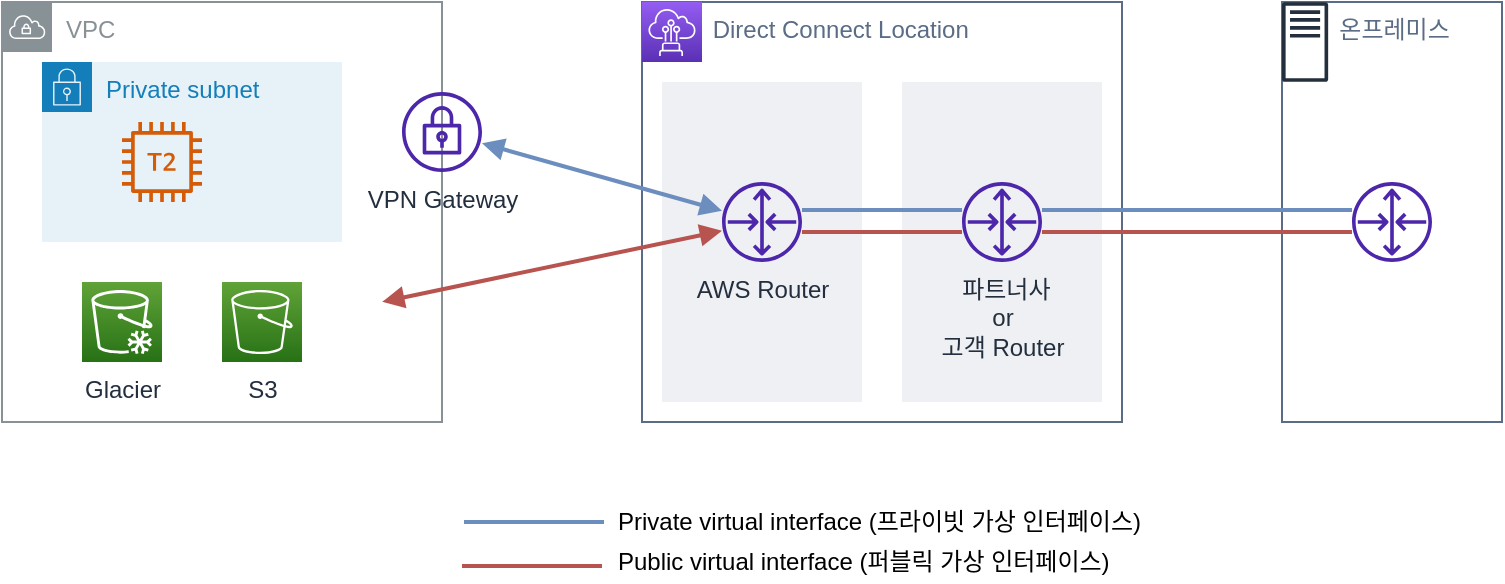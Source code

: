 <mxfile version="20.8.10" type="device"><diagram name="페이지-1" id="EQrZ4i12PXp80yAVO4Sz"><mxGraphModel dx="1114" dy="894" grid="1" gridSize="10" guides="1" tooltips="1" connect="1" arrows="1" fold="1" page="1" pageScale="1" pageWidth="827" pageHeight="1169" math="0" shadow="0"><root><mxCell id="0"/><mxCell id="1" parent="0"/><mxCell id="OJ-ids2aiYlqd2IBkLed-1" value="VPC" style="sketch=0;outlineConnect=0;gradientColor=none;html=1;whiteSpace=wrap;fontSize=12;fontStyle=0;shape=mxgraph.aws4.group;grIcon=mxgraph.aws4.group_vpc;strokeColor=#879196;fillColor=none;verticalAlign=top;align=left;spacingLeft=30;fontColor=#879196;dashed=0;" vertex="1" parent="1"><mxGeometry x="40" y="120" width="220" height="210" as="geometry"/></mxCell><mxCell id="OJ-ids2aiYlqd2IBkLed-3" value="        온프레미스" style="fillColor=none;strokeColor=#5A6C86;verticalAlign=top;fontStyle=0;fontColor=#5A6C86;align=left;" vertex="1" parent="1"><mxGeometry x="680" y="120" width="110" height="210" as="geometry"/></mxCell><mxCell id="OJ-ids2aiYlqd2IBkLed-4" value="          Direct Connect Location" style="fillColor=none;strokeColor=#5A6C86;verticalAlign=top;fontStyle=0;fontColor=#5A6C86;align=left;" vertex="1" parent="1"><mxGeometry x="360" y="120" width="240" height="210" as="geometry"/></mxCell><mxCell id="OJ-ids2aiYlqd2IBkLed-5" value="Private subnet" style="points=[[0,0],[0.25,0],[0.5,0],[0.75,0],[1,0],[1,0.25],[1,0.5],[1,0.75],[1,1],[0.75,1],[0.5,1],[0.25,1],[0,1],[0,0.75],[0,0.5],[0,0.25]];outlineConnect=0;gradientColor=none;html=1;whiteSpace=wrap;fontSize=12;fontStyle=0;container=1;pointerEvents=0;collapsible=0;recursiveResize=0;shape=mxgraph.aws4.group;grIcon=mxgraph.aws4.group_security_group;grStroke=0;strokeColor=#147EBA;fillColor=#E6F2F8;verticalAlign=top;align=left;spacingLeft=30;fontColor=#147EBA;dashed=0;" vertex="1" parent="1"><mxGeometry x="60" y="150" width="150" height="90" as="geometry"/></mxCell><mxCell id="OJ-ids2aiYlqd2IBkLed-6" value="" style="sketch=0;outlineConnect=0;fontColor=#232F3E;gradientColor=none;fillColor=#D45B07;strokeColor=none;dashed=0;verticalLabelPosition=bottom;verticalAlign=top;align=center;html=1;fontSize=12;fontStyle=0;aspect=fixed;pointerEvents=1;shape=mxgraph.aws4.t2_instance;" vertex="1" parent="1"><mxGeometry x="100" y="180" width="40" height="40" as="geometry"/></mxCell><mxCell id="OJ-ids2aiYlqd2IBkLed-7" value="VPN Gateway" style="sketch=0;outlineConnect=0;fontColor=#232F3E;gradientColor=none;fillColor=#4D27AA;strokeColor=none;dashed=0;verticalLabelPosition=bottom;verticalAlign=top;align=center;html=1;fontSize=12;fontStyle=0;aspect=fixed;pointerEvents=1;shape=mxgraph.aws4.vpn_gateway;" vertex="1" parent="1"><mxGeometry x="240" y="165" width="40" height="40" as="geometry"/></mxCell><mxCell id="OJ-ids2aiYlqd2IBkLed-8" value="S3" style="sketch=0;points=[[0,0,0],[0.25,0,0],[0.5,0,0],[0.75,0,0],[1,0,0],[0,1,0],[0.25,1,0],[0.5,1,0],[0.75,1,0],[1,1,0],[0,0.25,0],[0,0.5,0],[0,0.75,0],[1,0.25,0],[1,0.5,0],[1,0.75,0]];outlineConnect=0;fontColor=#232F3E;gradientColor=#60A337;gradientDirection=north;fillColor=#277116;strokeColor=#ffffff;dashed=0;verticalLabelPosition=bottom;verticalAlign=top;align=center;html=1;fontSize=12;fontStyle=0;aspect=fixed;shape=mxgraph.aws4.resourceIcon;resIcon=mxgraph.aws4.s3;" vertex="1" parent="1"><mxGeometry x="150" y="260" width="40" height="40" as="geometry"/></mxCell><mxCell id="OJ-ids2aiYlqd2IBkLed-9" value="Glacier" style="sketch=0;points=[[0,0,0],[0.25,0,0],[0.5,0,0],[0.75,0,0],[1,0,0],[0,1,0],[0.25,1,0],[0.5,1,0],[0.75,1,0],[1,1,0],[0,0.25,0],[0,0.5,0],[0,0.75,0],[1,0.25,0],[1,0.5,0],[1,0.75,0]];outlineConnect=0;fontColor=#232F3E;gradientColor=#60A337;gradientDirection=north;fillColor=#277116;strokeColor=#ffffff;dashed=0;verticalLabelPosition=bottom;verticalAlign=top;align=center;html=1;fontSize=12;fontStyle=0;aspect=fixed;shape=mxgraph.aws4.resourceIcon;resIcon=mxgraph.aws4.glacier;" vertex="1" parent="1"><mxGeometry x="80" y="260" width="40" height="40" as="geometry"/></mxCell><mxCell id="OJ-ids2aiYlqd2IBkLed-10" value="" style="sketch=0;points=[[0,0,0],[0.25,0,0],[0.5,0,0],[0.75,0,0],[1,0,0],[0,1,0],[0.25,1,0],[0.5,1,0],[0.75,1,0],[1,1,0],[0,0.25,0],[0,0.5,0],[0,0.75,0],[1,0.25,0],[1,0.5,0],[1,0.75,0]];outlineConnect=0;fontColor=#232F3E;gradientColor=#945DF2;gradientDirection=north;fillColor=#5A30B5;strokeColor=#ffffff;dashed=0;verticalLabelPosition=bottom;verticalAlign=top;align=center;html=1;fontSize=12;fontStyle=0;aspect=fixed;shape=mxgraph.aws4.resourceIcon;resIcon=mxgraph.aws4.direct_connect;" vertex="1" parent="1"><mxGeometry x="360" y="120" width="30" height="30" as="geometry"/></mxCell><mxCell id="OJ-ids2aiYlqd2IBkLed-11" value="" style="fillColor=#EFF0F3;strokeColor=none;dashed=0;verticalAlign=top;fontStyle=0;fontColor=#232F3D;" vertex="1" parent="1"><mxGeometry x="370" y="160" width="100" height="160" as="geometry"/></mxCell><mxCell id="OJ-ids2aiYlqd2IBkLed-12" value="" style="fillColor=#EFF0F3;strokeColor=none;dashed=0;verticalAlign=top;fontStyle=0;fontColor=#232F3D;" vertex="1" parent="1"><mxGeometry x="490" y="160" width="100" height="160" as="geometry"/></mxCell><mxCell id="OJ-ids2aiYlqd2IBkLed-21" style="edgeStyle=orthogonalEdgeStyle;rounded=0;orthogonalLoop=1;jettySize=auto;html=1;startArrow=none;startFill=0;endArrow=none;endFill=0;fillColor=#dae8fc;strokeColor=#6c8ebf;strokeWidth=2;" edge="1" parent="1"><mxGeometry relative="1" as="geometry"><mxPoint x="440" y="224" as="sourcePoint"/><mxPoint x="520" y="224" as="targetPoint"/></mxGeometry></mxCell><mxCell id="OJ-ids2aiYlqd2IBkLed-24" style="edgeStyle=orthogonalEdgeStyle;rounded=0;orthogonalLoop=1;jettySize=auto;html=1;startArrow=none;startFill=0;endArrow=none;endFill=0;fillColor=#f8cecc;strokeColor=#b85450;strokeWidth=2;" edge="1" parent="1"><mxGeometry relative="1" as="geometry"><mxPoint x="440" y="235" as="sourcePoint"/><mxPoint x="520" y="235" as="targetPoint"/></mxGeometry></mxCell><mxCell id="OJ-ids2aiYlqd2IBkLed-13" value="AWS Router" style="sketch=0;outlineConnect=0;fontColor=#232F3E;gradientColor=none;fillColor=#4D27AA;strokeColor=none;dashed=0;verticalLabelPosition=bottom;verticalAlign=top;align=center;html=1;fontSize=12;fontStyle=0;aspect=fixed;pointerEvents=1;shape=mxgraph.aws4.router;" vertex="1" parent="1"><mxGeometry x="400" y="210" width="40" height="40" as="geometry"/></mxCell><mxCell id="OJ-ids2aiYlqd2IBkLed-22" style="edgeStyle=orthogonalEdgeStyle;rounded=0;orthogonalLoop=1;jettySize=auto;html=1;startArrow=none;startFill=0;endArrow=none;endFill=0;fillColor=#dae8fc;strokeColor=#6c8ebf;strokeWidth=2;" edge="1" parent="1"><mxGeometry relative="1" as="geometry"><mxPoint x="560" y="224" as="sourcePoint"/><mxPoint x="715" y="224" as="targetPoint"/></mxGeometry></mxCell><mxCell id="OJ-ids2aiYlqd2IBkLed-25" style="edgeStyle=orthogonalEdgeStyle;rounded=0;orthogonalLoop=1;jettySize=auto;html=1;startArrow=none;startFill=0;endArrow=none;endFill=0;fillColor=#f8cecc;strokeColor=#b85450;strokeWidth=2;" edge="1" parent="1"><mxGeometry relative="1" as="geometry"><mxPoint x="560" y="235" as="sourcePoint"/><mxPoint x="715" y="235" as="targetPoint"/></mxGeometry></mxCell><mxCell id="OJ-ids2aiYlqd2IBkLed-14" value="&amp;nbsp;파트너사&lt;br&gt;or&lt;br&gt;고객 Router" style="sketch=0;outlineConnect=0;fontColor=#232F3E;gradientColor=none;fillColor=#4D27AA;strokeColor=none;dashed=0;verticalLabelPosition=bottom;verticalAlign=top;align=center;html=1;fontSize=12;fontStyle=0;aspect=fixed;pointerEvents=1;shape=mxgraph.aws4.router;" vertex="1" parent="1"><mxGeometry x="520" y="210" width="40" height="40" as="geometry"/></mxCell><mxCell id="OJ-ids2aiYlqd2IBkLed-15" value="" style="sketch=0;outlineConnect=0;fontColor=#232F3E;gradientColor=none;fillColor=#232F3D;strokeColor=none;dashed=0;verticalLabelPosition=bottom;verticalAlign=top;align=center;html=1;fontSize=12;fontStyle=0;aspect=fixed;pointerEvents=1;shape=mxgraph.aws4.traditional_server;" vertex="1" parent="1"><mxGeometry x="680" y="120" width="23.08" height="40" as="geometry"/></mxCell><mxCell id="OJ-ids2aiYlqd2IBkLed-17" value="" style="sketch=0;outlineConnect=0;fontColor=#232F3E;gradientColor=none;fillColor=#4D27AA;strokeColor=none;dashed=0;verticalLabelPosition=bottom;verticalAlign=top;align=center;html=1;fontSize=12;fontStyle=0;aspect=fixed;pointerEvents=1;shape=mxgraph.aws4.router;" vertex="1" parent="1"><mxGeometry x="715" y="210" width="40" height="40" as="geometry"/></mxCell><mxCell id="OJ-ids2aiYlqd2IBkLed-18" value="" style="endArrow=block;startArrow=block;html=1;rounded=0;endFill=1;startFill=1;fillColor=#dae8fc;strokeColor=#6c8ebf;strokeWidth=2;" edge="1" parent="1" source="OJ-ids2aiYlqd2IBkLed-7" target="OJ-ids2aiYlqd2IBkLed-13"><mxGeometry width="50" height="50" relative="1" as="geometry"><mxPoint x="390" y="480" as="sourcePoint"/><mxPoint x="440" y="430" as="targetPoint"/></mxGeometry></mxCell><mxCell id="OJ-ids2aiYlqd2IBkLed-23" value="" style="endArrow=block;startArrow=block;html=1;rounded=0;endFill=1;startFill=1;fillColor=#f8cecc;strokeColor=#b85450;exitX=0.864;exitY=0.714;exitDx=0;exitDy=0;exitPerimeter=0;strokeWidth=2;" edge="1" parent="1" source="OJ-ids2aiYlqd2IBkLed-1"><mxGeometry width="50" height="50" relative="1" as="geometry"><mxPoint x="280" y="200.625" as="sourcePoint"/><mxPoint x="400" y="234.375" as="targetPoint"/></mxGeometry></mxCell><mxCell id="OJ-ids2aiYlqd2IBkLed-26" value="" style="endArrow=none;html=1;rounded=0;fillColor=#dae8fc;strokeColor=#6c8ebf;strokeWidth=2;" edge="1" parent="1"><mxGeometry width="50" height="50" relative="1" as="geometry"><mxPoint x="271" y="380" as="sourcePoint"/><mxPoint x="341" y="380" as="targetPoint"/></mxGeometry></mxCell><mxCell id="OJ-ids2aiYlqd2IBkLed-27" value="" style="endArrow=none;html=1;rounded=0;fillColor=#f8cecc;strokeColor=#b85450;strokeWidth=2;" edge="1" parent="1"><mxGeometry width="50" height="50" relative="1" as="geometry"><mxPoint x="270" y="402" as="sourcePoint"/><mxPoint x="340" y="402" as="targetPoint"/></mxGeometry></mxCell><mxCell id="OJ-ids2aiYlqd2IBkLed-28" value="Private virtual interface (프라이빗 가상 인터페이스)" style="text;html=1;strokeColor=none;fillColor=none;align=left;verticalAlign=middle;whiteSpace=wrap;rounded=0;" vertex="1" parent="1"><mxGeometry x="346" y="370" width="270" height="20" as="geometry"/></mxCell><mxCell id="OJ-ids2aiYlqd2IBkLed-29" value="Public virtual interface (퍼블릭 가상 인터페이스)" style="text;html=1;strokeColor=none;fillColor=none;align=left;verticalAlign=middle;whiteSpace=wrap;rounded=0;" vertex="1" parent="1"><mxGeometry x="346" y="390" width="270" height="20" as="geometry"/></mxCell></root></mxGraphModel></diagram></mxfile>